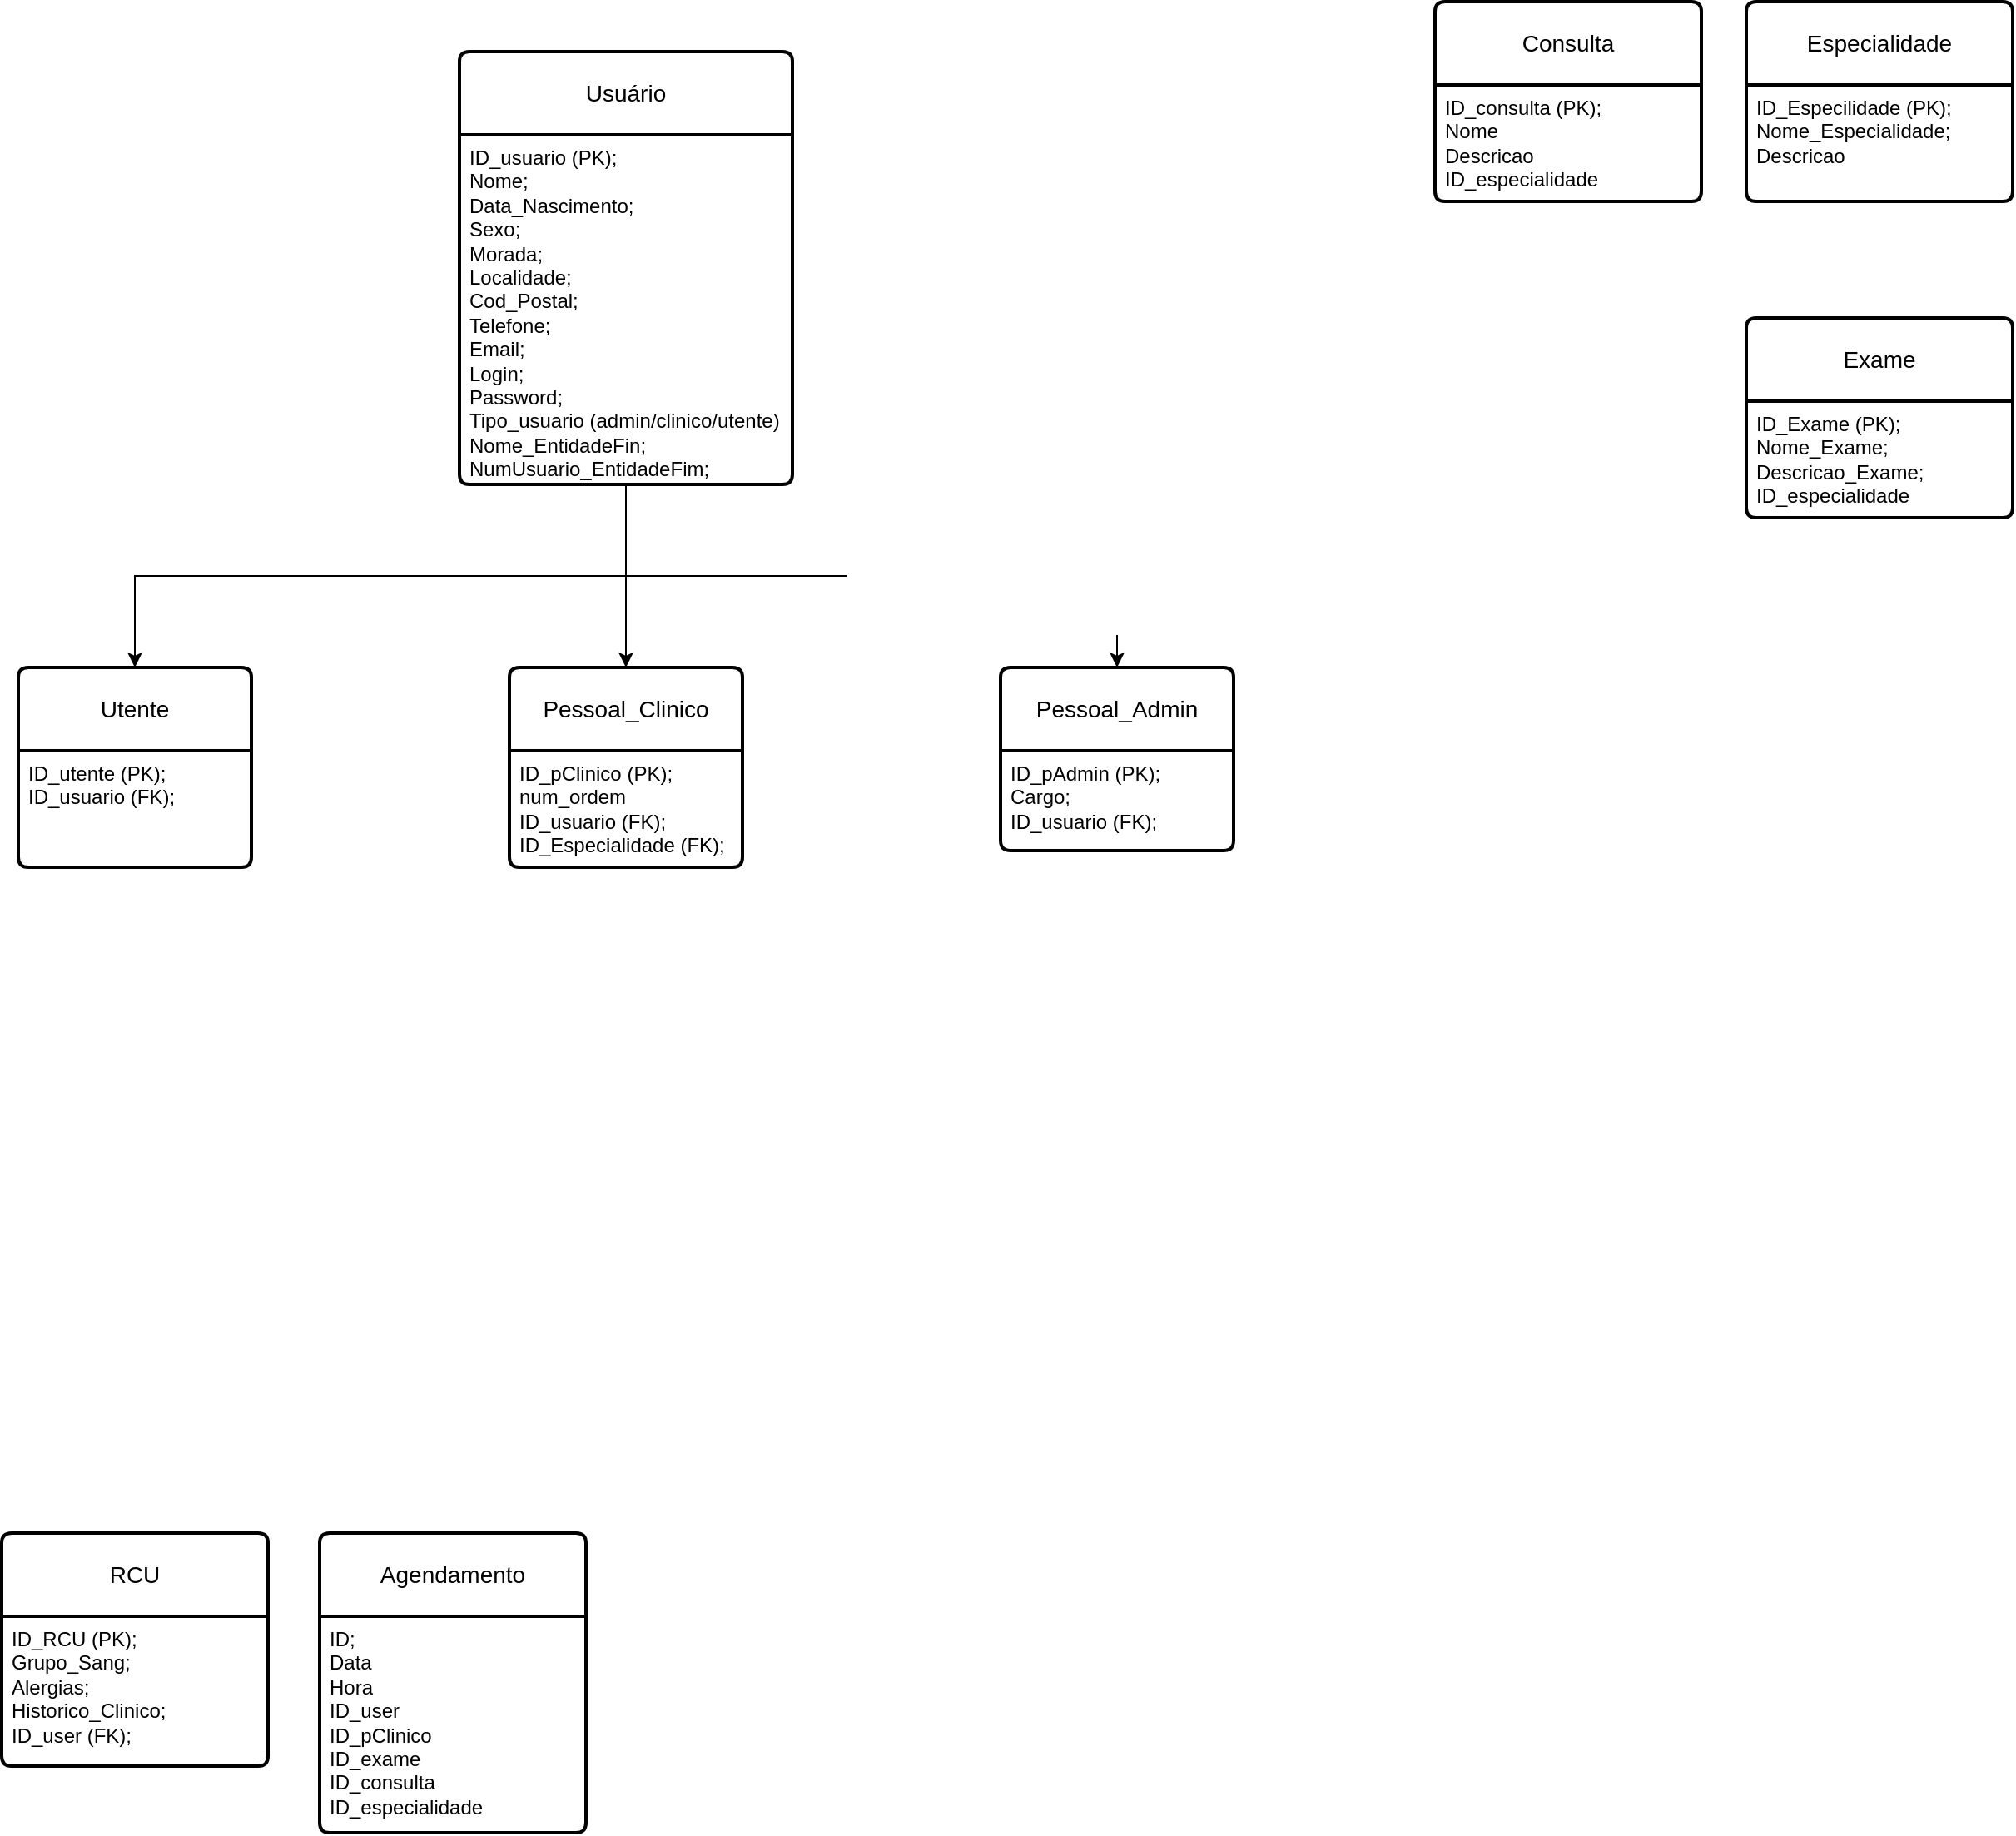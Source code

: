 <mxfile version="23.0.2" type="device">
  <diagram name="Página-1" id="qp88Xz73EjjtEEX9ONFD">
    <mxGraphModel dx="1840" dy="3305" grid="1" gridSize="10" guides="1" tooltips="1" connect="1" arrows="1" fold="1" page="1" pageScale="1" pageWidth="827" pageHeight="1169" math="0" shadow="0">
      <root>
        <mxCell id="0" />
        <mxCell id="1" parent="0" />
        <mxCell id="LoY-KwTF0y71DIWUAX0n-16" value="Usuário" style="swimlane;childLayout=stackLayout;horizontal=1;startSize=50;horizontalStack=0;rounded=1;fontSize=14;fontStyle=0;strokeWidth=2;resizeParent=0;resizeLast=1;shadow=0;dashed=0;align=center;arcSize=4;whiteSpace=wrap;html=1;" parent="1" vertex="1">
          <mxGeometry x="314" y="60" width="200" height="260" as="geometry" />
        </mxCell>
        <mxCell id="LoY-KwTF0y71DIWUAX0n-17" value="ID_usuario (PK);&lt;br&gt;Nome;&lt;br&gt;Data_Nascimento;&lt;br&gt;Sexo;&lt;br&gt;Morada;&lt;br&gt;Localidade;&lt;br&gt;Cod_Postal;&lt;br&gt;Telefone;&lt;br&gt;Email;&lt;br&gt;Login;&lt;br&gt;Password;&lt;br&gt;Tipo_usuario (admin/clinico/utente)&lt;br&gt;Nome_EntidadeFin;&lt;br&gt;NumUsuario_EntidadeFim;" style="align=left;strokeColor=none;fillColor=none;spacingLeft=4;fontSize=12;verticalAlign=top;resizable=0;rotatable=0;part=1;html=1;" parent="LoY-KwTF0y71DIWUAX0n-16" vertex="1">
          <mxGeometry y="50" width="200" height="210" as="geometry" />
        </mxCell>
        <mxCell id="LoY-KwTF0y71DIWUAX0n-18" value="Pessoal_Admin" style="swimlane;childLayout=stackLayout;horizontal=1;startSize=50;horizontalStack=0;rounded=1;fontSize=14;fontStyle=0;strokeWidth=2;resizeParent=0;resizeLast=1;shadow=0;dashed=0;align=center;arcSize=4;whiteSpace=wrap;html=1;" parent="1" vertex="1">
          <mxGeometry x="639" y="430" width="140" height="110" as="geometry" />
        </mxCell>
        <mxCell id="LoY-KwTF0y71DIWUAX0n-19" value="ID_pAdmin (PK);&lt;br&gt;Cargo;&lt;br&gt;ID_usuario (FK);" style="align=left;strokeColor=none;fillColor=none;spacingLeft=4;fontSize=12;verticalAlign=top;resizable=0;rotatable=0;part=1;html=1;" parent="LoY-KwTF0y71DIWUAX0n-18" vertex="1">
          <mxGeometry y="50" width="140" height="60" as="geometry" />
        </mxCell>
        <mxCell id="LoY-KwTF0y71DIWUAX0n-20" value="Pessoal_Clinico" style="swimlane;childLayout=stackLayout;horizontal=1;startSize=50;horizontalStack=0;rounded=1;fontSize=14;fontStyle=0;strokeWidth=2;resizeParent=0;resizeLast=1;shadow=0;dashed=0;align=center;arcSize=4;whiteSpace=wrap;html=1;" parent="1" vertex="1">
          <mxGeometry x="344" y="430" width="140" height="120" as="geometry" />
        </mxCell>
        <mxCell id="LoY-KwTF0y71DIWUAX0n-21" value="ID_pClinico (PK);&lt;br&gt;num_ordem&lt;br&gt;ID_usuario (FK);&lt;br&gt;ID_Especialidade (FK);" style="align=left;strokeColor=none;fillColor=none;spacingLeft=4;fontSize=12;verticalAlign=top;resizable=0;rotatable=0;part=1;html=1;" parent="LoY-KwTF0y71DIWUAX0n-20" vertex="1">
          <mxGeometry y="50" width="140" height="70" as="geometry" />
        </mxCell>
        <mxCell id="LoY-KwTF0y71DIWUAX0n-22" value="Utente" style="swimlane;childLayout=stackLayout;horizontal=1;startSize=50;horizontalStack=0;rounded=1;fontSize=14;fontStyle=0;strokeWidth=2;resizeParent=0;resizeLast=1;shadow=0;dashed=0;align=center;arcSize=4;whiteSpace=wrap;html=1;" parent="1" vertex="1">
          <mxGeometry x="49" y="430" width="140" height="120" as="geometry" />
        </mxCell>
        <mxCell id="LoY-KwTF0y71DIWUAX0n-23" value="ID_utente (PK);&lt;br&gt;ID_usuario (FK);" style="align=left;strokeColor=none;fillColor=none;spacingLeft=4;fontSize=12;verticalAlign=top;resizable=0;rotatable=0;part=1;html=1;" parent="LoY-KwTF0y71DIWUAX0n-22" vertex="1">
          <mxGeometry y="50" width="140" height="70" as="geometry" />
        </mxCell>
        <mxCell id="LoY-KwTF0y71DIWUAX0n-24" value="Especialidade" style="swimlane;childLayout=stackLayout;horizontal=1;startSize=50;horizontalStack=0;rounded=1;fontSize=14;fontStyle=0;strokeWidth=2;resizeParent=0;resizeLast=1;shadow=0;dashed=0;align=center;arcSize=4;whiteSpace=wrap;html=1;" parent="1" vertex="1">
          <mxGeometry x="1087" y="30" width="160" height="120" as="geometry" />
        </mxCell>
        <mxCell id="LoY-KwTF0y71DIWUAX0n-25" value="ID_Especilidade (PK);&lt;br&gt;Nome_Especialidade;&lt;br&gt;Descricao" style="align=left;strokeColor=none;fillColor=none;spacingLeft=4;fontSize=12;verticalAlign=top;resizable=0;rotatable=0;part=1;html=1;" parent="LoY-KwTF0y71DIWUAX0n-24" vertex="1">
          <mxGeometry y="50" width="160" height="70" as="geometry" />
        </mxCell>
        <mxCell id="LoY-KwTF0y71DIWUAX0n-26" value="Exame" style="swimlane;childLayout=stackLayout;horizontal=1;startSize=50;horizontalStack=0;rounded=1;fontSize=14;fontStyle=0;strokeWidth=2;resizeParent=0;resizeLast=1;shadow=0;dashed=0;align=center;arcSize=4;whiteSpace=wrap;html=1;" parent="1" vertex="1">
          <mxGeometry x="1087" y="220" width="160" height="120" as="geometry" />
        </mxCell>
        <mxCell id="LoY-KwTF0y71DIWUAX0n-27" value="ID_Exame (PK);&lt;br&gt;Nome_Exame;&lt;br&gt;Descricao_Exame;&lt;br&gt;ID_especialidade" style="align=left;strokeColor=none;fillColor=none;spacingLeft=4;fontSize=12;verticalAlign=top;resizable=0;rotatable=0;part=1;html=1;" parent="LoY-KwTF0y71DIWUAX0n-26" vertex="1">
          <mxGeometry y="50" width="160" height="70" as="geometry" />
        </mxCell>
        <mxCell id="LoY-KwTF0y71DIWUAX0n-28" value="Consulta" style="swimlane;childLayout=stackLayout;horizontal=1;startSize=50;horizontalStack=0;rounded=1;fontSize=14;fontStyle=0;strokeWidth=2;resizeParent=0;resizeLast=1;shadow=0;dashed=0;align=center;arcSize=4;whiteSpace=wrap;html=1;" parent="1" vertex="1">
          <mxGeometry x="900" y="30" width="160" height="120" as="geometry" />
        </mxCell>
        <mxCell id="LoY-KwTF0y71DIWUAX0n-29" value="ID_consulta (PK);&lt;br&gt;Nome&lt;br&gt;Descricao&lt;br&gt;ID_especialidade" style="align=left;strokeColor=none;fillColor=none;spacingLeft=4;fontSize=12;verticalAlign=top;resizable=0;rotatable=0;part=1;html=1;" parent="LoY-KwTF0y71DIWUAX0n-28" vertex="1">
          <mxGeometry y="50" width="160" height="70" as="geometry" />
        </mxCell>
        <mxCell id="LoY-KwTF0y71DIWUAX0n-30" value="RCU" style="swimlane;childLayout=stackLayout;horizontal=1;startSize=50;horizontalStack=0;rounded=1;fontSize=14;fontStyle=0;strokeWidth=2;resizeParent=0;resizeLast=1;shadow=0;dashed=0;align=center;arcSize=4;whiteSpace=wrap;html=1;" parent="1" vertex="1">
          <mxGeometry x="39" y="950" width="160" height="140" as="geometry" />
        </mxCell>
        <mxCell id="LoY-KwTF0y71DIWUAX0n-31" value="ID_RCU (PK);&lt;br&gt;Grupo_Sang;&lt;br&gt;Alergias;&lt;br&gt;Historico_Clinico;&lt;br&gt;ID_user (FK);" style="align=left;strokeColor=none;fillColor=none;spacingLeft=4;fontSize=12;verticalAlign=top;resizable=0;rotatable=0;part=1;html=1;" parent="LoY-KwTF0y71DIWUAX0n-30" vertex="1">
          <mxGeometry y="50" width="160" height="90" as="geometry" />
        </mxCell>
        <mxCell id="LoY-KwTF0y71DIWUAX0n-33" style="edgeStyle=orthogonalEdgeStyle;rounded=0;orthogonalLoop=1;jettySize=auto;html=1;exitX=0.5;exitY=1;exitDx=0;exitDy=0;entryX=0.5;entryY=0;entryDx=0;entryDy=0;" parent="1" source="LoY-KwTF0y71DIWUAX0n-17" target="LoY-KwTF0y71DIWUAX0n-22" edge="1">
          <mxGeometry relative="1" as="geometry" />
        </mxCell>
        <mxCell id="LoY-KwTF0y71DIWUAX0n-36" style="edgeStyle=orthogonalEdgeStyle;rounded=0;orthogonalLoop=1;jettySize=auto;html=1;exitX=0.5;exitY=1;exitDx=0;exitDy=0;entryX=0.5;entryY=0;entryDx=0;entryDy=0;" parent="1" source="LoY-KwTF0y71DIWUAX0n-17" target="LoY-KwTF0y71DIWUAX0n-20" edge="1">
          <mxGeometry relative="1" as="geometry" />
        </mxCell>
        <mxCell id="LoY-KwTF0y71DIWUAX0n-37" style="edgeStyle=orthogonalEdgeStyle;rounded=0;orthogonalLoop=1;jettySize=auto;html=1;exitX=0.5;exitY=1;exitDx=0;exitDy=0;" parent="1" source="LoY-KwTF0y71DIWUAX0n-17" target="LoY-KwTF0y71DIWUAX0n-18" edge="1">
          <mxGeometry relative="1" as="geometry" />
        </mxCell>
        <mxCell id="zwD5xV9BScKiW619LqWa-7" value="Agendamento" style="swimlane;childLayout=stackLayout;horizontal=1;startSize=50;horizontalStack=0;rounded=1;fontSize=14;fontStyle=0;strokeWidth=2;resizeParent=0;resizeLast=1;shadow=0;dashed=0;align=center;arcSize=4;whiteSpace=wrap;html=1;" vertex="1" parent="1">
          <mxGeometry x="230" y="950" width="160" height="180" as="geometry" />
        </mxCell>
        <mxCell id="zwD5xV9BScKiW619LqWa-8" value="ID;&lt;br&gt;Data&lt;br&gt;Hora&lt;br&gt;ID_user&lt;br&gt;ID_pClinico&lt;br&gt;ID_exame&lt;br&gt;ID_consulta&lt;br&gt;ID_especialidade" style="align=left;strokeColor=none;fillColor=none;spacingLeft=4;fontSize=12;verticalAlign=top;resizable=0;rotatable=0;part=1;html=1;" vertex="1" parent="zwD5xV9BScKiW619LqWa-7">
          <mxGeometry y="50" width="160" height="130" as="geometry" />
        </mxCell>
      </root>
    </mxGraphModel>
  </diagram>
</mxfile>
